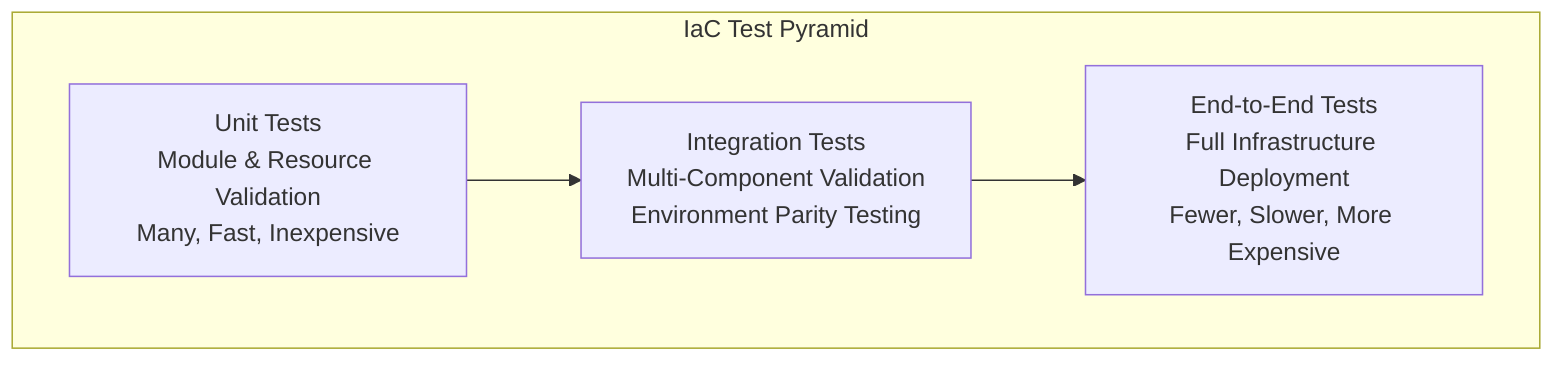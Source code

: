 graph TB
    subgraph "IaC Test Pyramid"
        E2E["End-to-End Tests<br/>Full Infrastructure Deployment<br/>Fewer, Slower, More Expensive"]:::kv-highlight
        INT["Integration Tests<br/>Multi-Component Validation<br/>Environment Parity Testing"]:::kv-accent
        UNIT["Unit Tests<br/>Module & Resource Validation<br/>Many, Fast, Inexpensive"]:::kv-primary
    end

    UNIT --> INT
    INT --> E2E